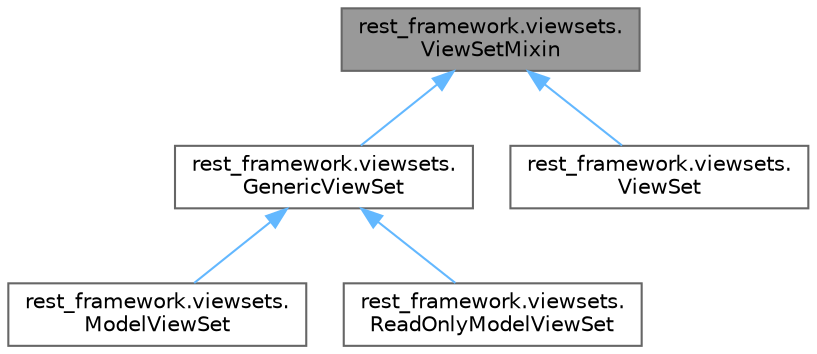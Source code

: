 digraph "rest_framework.viewsets.ViewSetMixin"
{
 // LATEX_PDF_SIZE
  bgcolor="transparent";
  edge [fontname=Helvetica,fontsize=10,labelfontname=Helvetica,labelfontsize=10];
  node [fontname=Helvetica,fontsize=10,shape=box,height=0.2,width=0.4];
  Node1 [id="Node000001",label="rest_framework.viewsets.\lViewSetMixin",height=0.2,width=0.4,color="gray40", fillcolor="grey60", style="filled", fontcolor="black",tooltip=" "];
  Node1 -> Node2 [id="edge5_Node000001_Node000002",dir="back",color="steelblue1",style="solid",tooltip=" "];
  Node2 [id="Node000002",label="rest_framework.viewsets.\lGenericViewSet",height=0.2,width=0.4,color="gray40", fillcolor="white", style="filled",URL="$classrest__framework_1_1viewsets_1_1GenericViewSet.html",tooltip=" "];
  Node2 -> Node3 [id="edge6_Node000002_Node000003",dir="back",color="steelblue1",style="solid",tooltip=" "];
  Node3 [id="Node000003",label="rest_framework.viewsets.\lModelViewSet",height=0.2,width=0.4,color="gray40", fillcolor="white", style="filled",URL="$classrest__framework_1_1viewsets_1_1ModelViewSet.html",tooltip=" "];
  Node2 -> Node4 [id="edge7_Node000002_Node000004",dir="back",color="steelblue1",style="solid",tooltip=" "];
  Node4 [id="Node000004",label="rest_framework.viewsets.\lReadOnlyModelViewSet",height=0.2,width=0.4,color="gray40", fillcolor="white", style="filled",URL="$classrest__framework_1_1viewsets_1_1ReadOnlyModelViewSet.html",tooltip=" "];
  Node1 -> Node5 [id="edge8_Node000001_Node000005",dir="back",color="steelblue1",style="solid",tooltip=" "];
  Node5 [id="Node000005",label="rest_framework.viewsets.\lViewSet",height=0.2,width=0.4,color="gray40", fillcolor="white", style="filled",URL="$classrest__framework_1_1viewsets_1_1ViewSet.html",tooltip=" "];
}
